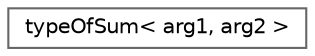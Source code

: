 digraph "Graphical Class Hierarchy"
{
 // LATEX_PDF_SIZE
  bgcolor="transparent";
  edge [fontname=Helvetica,fontsize=10,labelfontname=Helvetica,labelfontsize=10];
  node [fontname=Helvetica,fontsize=10,shape=box,height=0.2,width=0.4];
  rankdir="LR";
  Node0 [id="Node000000",label="typeOfSum\< arg1, arg2 \>",height=0.2,width=0.4,color="grey40", fillcolor="white", style="filled",URL="$classFoam_1_1typeOfSum.html",tooltip=" "];
}
